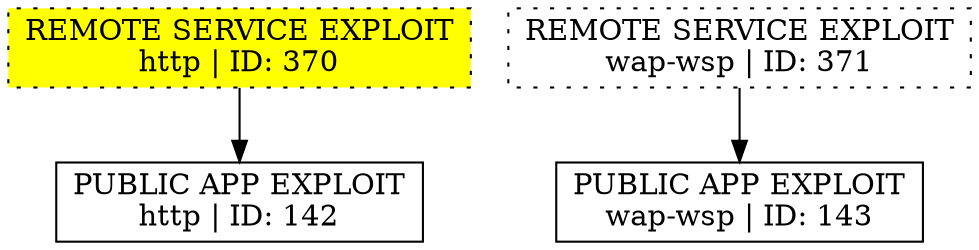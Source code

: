 digraph "" {
	"PUBLIC APP EXPLOIT
http | ID: 142"	[shape=box,
		tooltip="\"ET WEB_SPECIFIC_APPS IBSng str Parameter Cross Site Scripting Attempt\""];
	"PUBLIC APP EXPLOIT
wap-wsp | ID: 143"	[shape=box,
		tooltip="\"ET WEB_SPECIFIC_APPS IBSng str Parameter Cross Site Scripting Attempt\""];
	"REMOTE SERVICE EXPLOIT
http | ID: 370"	[fillcolor=yellow,
		shape=box,
		style="dotted,filled",
		tooltip="\"ET WEB_SERVER Script tag in URI Possible Cross Site Scripting Attempt\""];
	"REMOTE SERVICE EXPLOIT
http | ID: 370" -> "PUBLIC APP EXPLOIT
http | ID: 142"	[key=0,
		data="{'color': 'maroon', 'fontcolor': '\"maroon\"', 'label': '<font color=\"maroon\"> start_next: 03/11/18, 21:15:06<br/>gap: -11sec<br/>\
end_prev: 03/11/18, 21:15:17</font><br/><font color=\"maroon\"><b>Attacker: 10.0.254.202</b></font>'}"];
	"REMOTE SERVICE EXPLOIT
wap-wsp | ID: 371"	[fillcolor=yellow,
		shape=box,
		style=dotted,
		tooltip="\"ET WEB_SERVER Script tag in URI Possible Cross Site Scripting Attempt\""];
	"REMOTE SERVICE EXPLOIT
wap-wsp | ID: 371" -> "PUBLIC APP EXPLOIT
wap-wsp | ID: 143"	[key=0,
		data="{'color': 'maroon', 'fontcolor': '\"maroon\"', 'label': '\"start_next: 03/11/18, 21:13:11\ngap: -11sec\nend_prev: 03/11/18, 21:13:22\"'}"];
}
